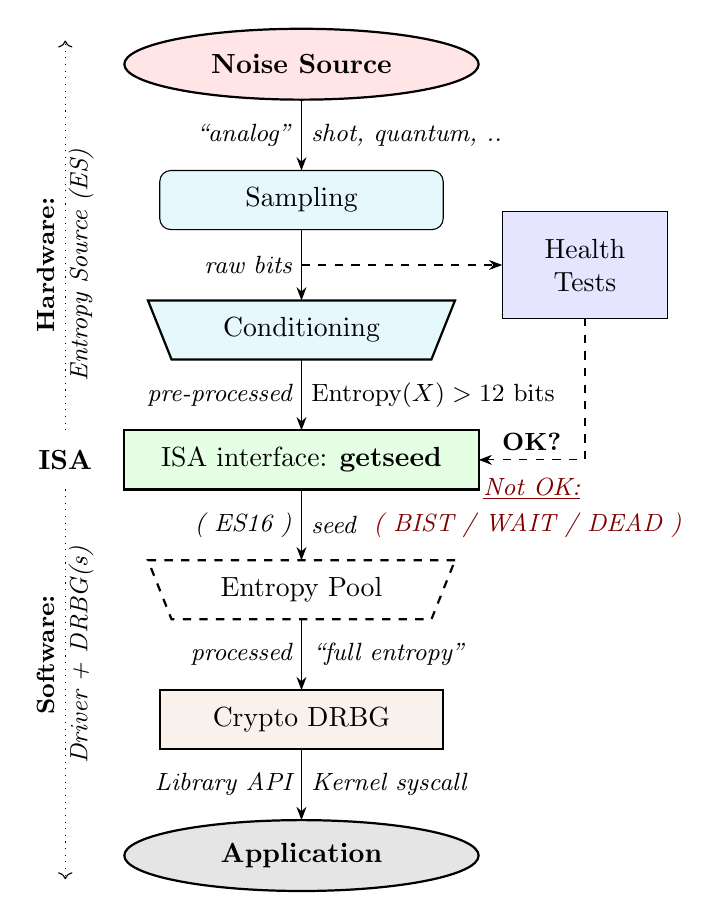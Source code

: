 %	es_dataflow.tikz
%	2020-06-25	Markku-Juhani O. Saarinen <mjos@pqshield.com>
%	CONTRIBUTED TO PUBLIC DOMAIN

\begin{tikzpicture}[scale=1.5]

\draw[thick,fill=red!10] (2.0, 0.0) ellipse (1.5 and 0.3) 
	node {\bf Noise Source};

\draw[-Stealth] (2.0,-0.3) -- ++(0.0, -0.6) 
        node[pos=0.5,anchor=east] {\small\em ``analog''}
        node[pos=0.5,anchor=west] {\small\em shot, quantum, ..};

\draw[rounded corners,fill=cyan!10] (2.0+1.2, -0.9) rectangle ++(-2.4,-0.5)
	node[pos=.5] {Sampling};

\draw[-Stealth] (2.0,-1.4) -- ++(0.0, -0.6)
        node[pos=0.5,anchor=east] {\small\em raw bits};

%\draw[rounded corners] (2.0+1.2, -2.0) rectangle ++(-2.4,-0.5)
%	node[pos=.5] {Conditioning};


\draw[thick,fill=cyan!10] (2.0+1.3,-2.0) -- ++(-2.6,-0.0) -- 
       ++(0.2,-0.5) -- ++(2.2,0.0) -- cycle;

\node at (2.0,-2.25) {Conditioning};

\draw[-Stealth, dashed] (2.0,-1.7) -- (4.5-0.8,-1.7);

\draw[-Stealth] (2.0,-2.5) -- ++(0.0, -0.6)
        node[pos=0.5,anchor=east] {\small\em pre-processed}
        node[pos=0.5,anchor=west] {\small {Entropy}$(X) > 12$ {bits}};

\draw[fill=blue!10] (4.4 - 0.7, -1.7 + 0.45) rectangle ++(1.4,-0.9) 
	node[align=center,pos=.5] {{Health}\\{Tests}};

\draw[-Stealth, dashed] (4.4, -2.15) -- (4.4, -3.35) -- (3.5, -3.35)
        node[pos=0.5,anchor=south] {\small\bf OK?};

\draw[thick,fill=green!10] (2.0 - 1.5, -3.1) 
	rectangle ++(3.0,-0.5)  node[pos=.5] {ISA interface: {\bf getseed}};

\node at (0.0, -3.35) {\bf ISA};

\draw[->, dotted] (0.0,-3.1) -- ++(0.0, 3.3);

\node[align=center,rotate=90] at (0.0,-1.7)
		{\small{\bf Hardware:}\\\small{\em Entropy Source (ES)}};

\draw[->, dotted] (0.0,-3.6) -- ++(0.0, -3.3);

\node[align=center,rotate=90] at (0.0,-5.0)
		{\small{\bf Software:}\\\small{\em Driver + DRBG(s)}};

\draw[-Stealth] (2.0,-3.6) -- ++(0.0, -0.6) 
        node[pos=0.5,anchor=east] {\small\em ( ES16 )}
        node[pos=0.5,anchor=west] {\small\em seed};


\node[align=center] at (3.95,-3.6)
	{\small\textcolor{red!50!black}{\underline{\em Not OK:}}};
\node[align=center] at (3.95,-3.9)
	{\small\textcolor{red!50!black}{\em ( BIST / WAIT / DEAD )} };


%\draw[rounded corners] (2.0+1.2, -4.2) rectangle ++(-2.4,-0.5)
%	node[pos=.5] {Hash / Pool};


\draw[thick,dashed] (2.0+1.3,-4.2) -- ++(-2.6,-0.0) -- 
       ++(0.2,-0.5) -- ++(2.2,0.0) -- cycle;

\node at (2.0,-4.45) {Entropy Pool};

\draw[-Stealth] (2.0,-4.7) -- ++(0.0, -0.6) 
        node[pos=0.5,anchor=east] {\small\em processed}
        node[pos=0.5,anchor=west] {\small\em ``full entropy''};


%\draw[thick] (2.0+1.1,-5.3) -- ++(-2.2,-0.0) -- 
%       ++(-0.2,-0.5) -- ++(2.6,0.0) -- cycle;

\draw[thick,fill=brown!10] (2.0+1.2, -5.3) rectangle ++(-2.4,-0.5)
	node[pos=.5] {Crypto DRBG};

\draw[-Stealth] (2.0,-5.8) -- ++(0.0, -0.6) 
        node[pos=0.5,anchor=east] {\small\em Library API}
        node[pos=0.5,anchor=west] {\small\em Kernel syscall};


\draw[thick,fill=gray!20] (2.0, -6.7) ellipse (1.5 and 0.3) 
	node {\bf Application};

\end{tikzpicture}



